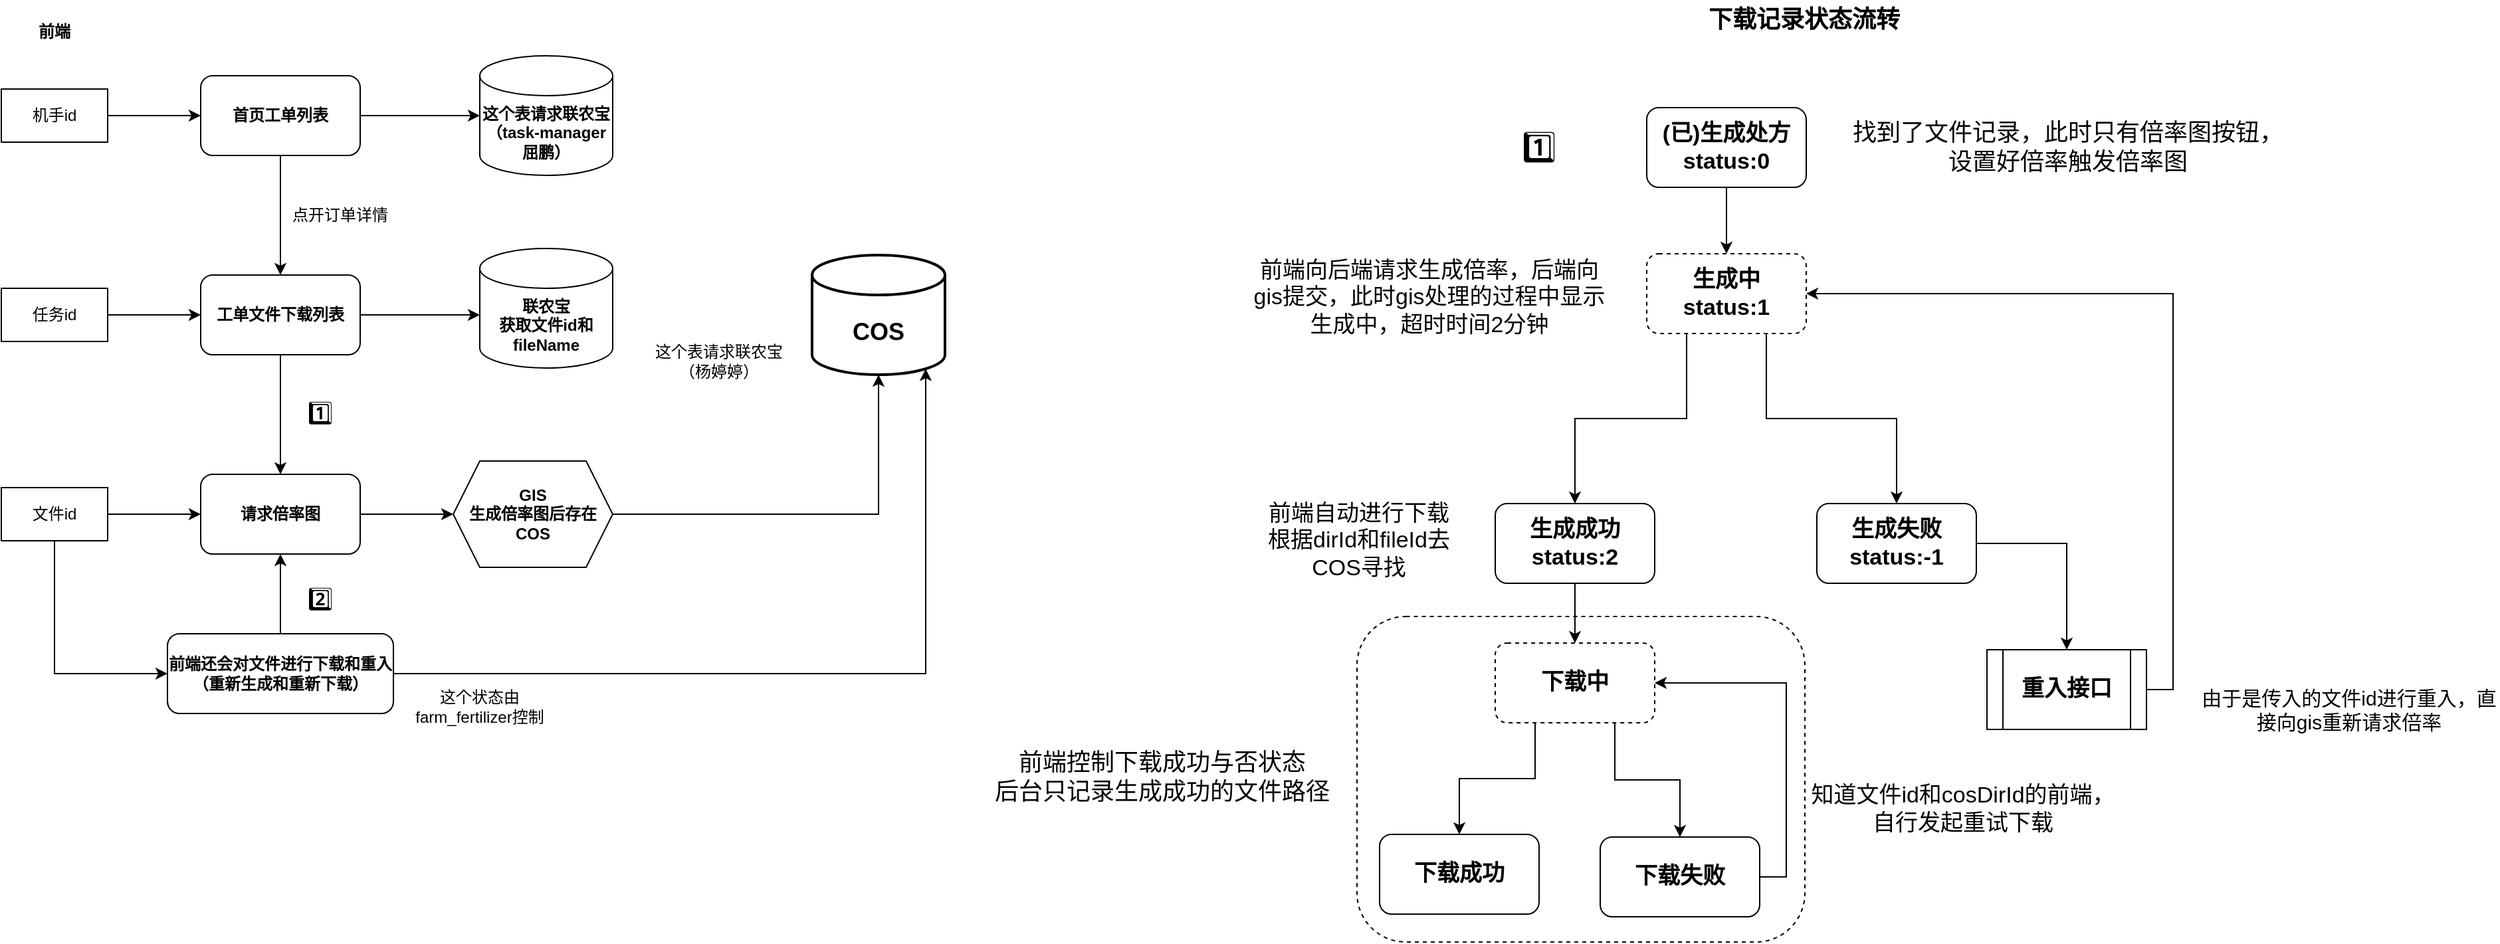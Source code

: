 <mxfile version="26.0.2">
  <diagram name="第 1 页" id="-bFmWnIOgYskP8WVXcl6">
    <mxGraphModel dx="1687" dy="989" grid="0" gridSize="10" guides="1" tooltips="1" connect="1" arrows="1" fold="1" page="0" pageScale="1" pageWidth="827" pageHeight="1169" math="0" shadow="0">
      <root>
        <mxCell id="0" />
        <mxCell id="1" parent="0" />
        <mxCell id="Cx2d999oBa-6Gh2xM0pa-79" value="" style="rounded=1;whiteSpace=wrap;html=1;dashed=1;" vertex="1" parent="1">
          <mxGeometry x="1200" y="617" width="337" height="245" as="geometry" />
        </mxCell>
        <mxCell id="Cx2d999oBa-6Gh2xM0pa-6" style="edgeStyle=orthogonalEdgeStyle;rounded=0;orthogonalLoop=1;jettySize=auto;html=1;exitX=0.5;exitY=1;exitDx=0;exitDy=0;entryX=0.5;entryY=0;entryDx=0;entryDy=0;" edge="1" parent="1" source="Cx2d999oBa-6Gh2xM0pa-1" target="Cx2d999oBa-6Gh2xM0pa-5">
          <mxGeometry relative="1" as="geometry" />
        </mxCell>
        <mxCell id="Cx2d999oBa-6Gh2xM0pa-1" value="首页工单列表" style="rounded=1;whiteSpace=wrap;html=1;fontStyle=1" vertex="1" parent="1">
          <mxGeometry x="330" y="210" width="120" height="60" as="geometry" />
        </mxCell>
        <mxCell id="Cx2d999oBa-6Gh2xM0pa-4" style="edgeStyle=orthogonalEdgeStyle;rounded=0;orthogonalLoop=1;jettySize=auto;html=1;exitX=1;exitY=0.5;exitDx=0;exitDy=0;entryX=0;entryY=0.5;entryDx=0;entryDy=0;" edge="1" parent="1" source="Cx2d999oBa-6Gh2xM0pa-3" target="Cx2d999oBa-6Gh2xM0pa-1">
          <mxGeometry relative="1" as="geometry" />
        </mxCell>
        <mxCell id="Cx2d999oBa-6Gh2xM0pa-3" value="机手id" style="rounded=0;whiteSpace=wrap;html=1;" vertex="1" parent="1">
          <mxGeometry x="180" y="220" width="80" height="40" as="geometry" />
        </mxCell>
        <mxCell id="Cx2d999oBa-6Gh2xM0pa-14" style="edgeStyle=orthogonalEdgeStyle;rounded=0;orthogonalLoop=1;jettySize=auto;html=1;exitX=1;exitY=0.5;exitDx=0;exitDy=0;" edge="1" parent="1" source="Cx2d999oBa-6Gh2xM0pa-5">
          <mxGeometry relative="1" as="geometry">
            <mxPoint x="540" y="390" as="targetPoint" />
          </mxGeometry>
        </mxCell>
        <mxCell id="Cx2d999oBa-6Gh2xM0pa-15" style="edgeStyle=orthogonalEdgeStyle;rounded=0;orthogonalLoop=1;jettySize=auto;html=1;exitX=0.5;exitY=1;exitDx=0;exitDy=0;" edge="1" parent="1" source="Cx2d999oBa-6Gh2xM0pa-5">
          <mxGeometry relative="1" as="geometry">
            <mxPoint x="390" y="510" as="targetPoint" />
          </mxGeometry>
        </mxCell>
        <mxCell id="Cx2d999oBa-6Gh2xM0pa-5" value="工单文件下载列表" style="rounded=1;whiteSpace=wrap;html=1;fontStyle=1" vertex="1" parent="1">
          <mxGeometry x="330" y="360" width="120" height="60" as="geometry" />
        </mxCell>
        <mxCell id="Cx2d999oBa-6Gh2xM0pa-7" value="点开订单详情" style="text;html=1;align=center;verticalAlign=middle;whiteSpace=wrap;rounded=0;" vertex="1" parent="1">
          <mxGeometry x="390" y="300" width="90" height="30" as="geometry" />
        </mxCell>
        <mxCell id="Cx2d999oBa-6Gh2xM0pa-9" style="edgeStyle=orthogonalEdgeStyle;rounded=0;orthogonalLoop=1;jettySize=auto;html=1;exitX=1;exitY=0.5;exitDx=0;exitDy=0;" edge="1" parent="1" source="Cx2d999oBa-6Gh2xM0pa-8" target="Cx2d999oBa-6Gh2xM0pa-5">
          <mxGeometry relative="1" as="geometry" />
        </mxCell>
        <mxCell id="Cx2d999oBa-6Gh2xM0pa-8" value="任务id" style="rounded=0;whiteSpace=wrap;html=1;" vertex="1" parent="1">
          <mxGeometry x="180" y="370" width="80" height="40" as="geometry" />
        </mxCell>
        <mxCell id="Cx2d999oBa-6Gh2xM0pa-11" value="这个表请求联农宝&lt;div&gt;（杨婷婷）&lt;/div&gt;" style="text;html=1;align=center;verticalAlign=middle;whiteSpace=wrap;rounded=0;" vertex="1" parent="1">
          <mxGeometry x="660" y="410" width="120" height="30" as="geometry" />
        </mxCell>
        <mxCell id="Cx2d999oBa-6Gh2xM0pa-18" style="edgeStyle=orthogonalEdgeStyle;rounded=0;orthogonalLoop=1;jettySize=auto;html=1;exitX=1;exitY=0.5;exitDx=0;exitDy=0;entryX=0;entryY=0.5;entryDx=0;entryDy=0;" edge="1" parent="1" source="Cx2d999oBa-6Gh2xM0pa-16" target="Cx2d999oBa-6Gh2xM0pa-17">
          <mxGeometry relative="1" as="geometry" />
        </mxCell>
        <mxCell id="Cx2d999oBa-6Gh2xM0pa-29" style="edgeStyle=orthogonalEdgeStyle;rounded=0;orthogonalLoop=1;jettySize=auto;html=1;exitX=0.5;exitY=1;exitDx=0;exitDy=0;entryX=0;entryY=0.5;entryDx=0;entryDy=0;" edge="1" parent="1" source="Cx2d999oBa-6Gh2xM0pa-16" target="Cx2d999oBa-6Gh2xM0pa-28">
          <mxGeometry relative="1" as="geometry" />
        </mxCell>
        <mxCell id="Cx2d999oBa-6Gh2xM0pa-16" value="文件id" style="rounded=0;whiteSpace=wrap;html=1;" vertex="1" parent="1">
          <mxGeometry x="180" y="520" width="80" height="40" as="geometry" />
        </mxCell>
        <mxCell id="Cx2d999oBa-6Gh2xM0pa-27" style="edgeStyle=orthogonalEdgeStyle;rounded=0;orthogonalLoop=1;jettySize=auto;html=1;exitX=1;exitY=0.5;exitDx=0;exitDy=0;" edge="1" parent="1" source="Cx2d999oBa-6Gh2xM0pa-17" target="Cx2d999oBa-6Gh2xM0pa-26">
          <mxGeometry relative="1" as="geometry" />
        </mxCell>
        <mxCell id="Cx2d999oBa-6Gh2xM0pa-17" value="请求倍率图" style="rounded=1;whiteSpace=wrap;html=1;fontStyle=1" vertex="1" parent="1">
          <mxGeometry x="330" y="510" width="120" height="60" as="geometry" />
        </mxCell>
        <mxCell id="Cx2d999oBa-6Gh2xM0pa-19" value="&lt;span style=&quot;font-weight: 700;&quot;&gt;联农宝&lt;/span&gt;&lt;div style=&quot;font-weight: 700;&quot;&gt;获取文件id和fileName&lt;/div&gt;" style="shape=cylinder3;whiteSpace=wrap;html=1;boundedLbl=1;backgroundOutline=1;size=15;" vertex="1" parent="1">
          <mxGeometry x="540" y="340" width="100" height="90" as="geometry" />
        </mxCell>
        <mxCell id="Cx2d999oBa-6Gh2xM0pa-22" value="这个表请求联农宝（task-manager&lt;div&gt;屈鹏）&lt;br&gt;&lt;/div&gt;" style="shape=cylinder3;whiteSpace=wrap;html=1;boundedLbl=1;backgroundOutline=1;size=15;fontStyle=1" vertex="1" parent="1">
          <mxGeometry x="540" y="195" width="100" height="90" as="geometry" />
        </mxCell>
        <mxCell id="Cx2d999oBa-6Gh2xM0pa-23" style="edgeStyle=orthogonalEdgeStyle;rounded=0;orthogonalLoop=1;jettySize=auto;html=1;exitX=1;exitY=0.5;exitDx=0;exitDy=0;entryX=0;entryY=0.5;entryDx=0;entryDy=0;entryPerimeter=0;" edge="1" parent="1" source="Cx2d999oBa-6Gh2xM0pa-1" target="Cx2d999oBa-6Gh2xM0pa-22">
          <mxGeometry relative="1" as="geometry" />
        </mxCell>
        <mxCell id="Cx2d999oBa-6Gh2xM0pa-25" value="COS" style="shape=cylinder3;whiteSpace=wrap;html=1;boundedLbl=1;backgroundOutline=1;size=15;fontStyle=1;strokeWidth=2;perimeterSpacing=0;fontSize=18;" vertex="1" parent="1">
          <mxGeometry x="790" y="345" width="100" height="90" as="geometry" />
        </mxCell>
        <mxCell id="Cx2d999oBa-6Gh2xM0pa-26" value="&lt;b&gt;GIS&lt;/b&gt;&lt;div&gt;&lt;b&gt;生成倍率图后存在COS&lt;/b&gt;&lt;/div&gt;" style="shape=hexagon;perimeter=hexagonPerimeter2;whiteSpace=wrap;html=1;fixedSize=1;" vertex="1" parent="1">
          <mxGeometry x="520" y="500" width="120" height="80" as="geometry" />
        </mxCell>
        <mxCell id="Cx2d999oBa-6Gh2xM0pa-33" style="edgeStyle=orthogonalEdgeStyle;rounded=0;orthogonalLoop=1;jettySize=auto;html=1;exitX=0.5;exitY=0;exitDx=0;exitDy=0;entryX=0.5;entryY=1;entryDx=0;entryDy=0;" edge="1" parent="1" source="Cx2d999oBa-6Gh2xM0pa-28" target="Cx2d999oBa-6Gh2xM0pa-17">
          <mxGeometry relative="1" as="geometry" />
        </mxCell>
        <mxCell id="Cx2d999oBa-6Gh2xM0pa-28" value="前端还会对文件进行下载和重入&lt;div&gt;（重新生成和重新下载）&lt;/div&gt;" style="rounded=1;whiteSpace=wrap;html=1;fontStyle=1" vertex="1" parent="1">
          <mxGeometry x="305" y="630" width="170" height="60" as="geometry" />
        </mxCell>
        <mxCell id="Cx2d999oBa-6Gh2xM0pa-30" value="这个状态由farm_fertilizer控制" style="text;html=1;align=center;verticalAlign=middle;whiteSpace=wrap;rounded=0;" vertex="1" parent="1">
          <mxGeometry x="490" y="670" width="100" height="30" as="geometry" />
        </mxCell>
        <mxCell id="Cx2d999oBa-6Gh2xM0pa-31" style="edgeStyle=orthogonalEdgeStyle;rounded=0;orthogonalLoop=1;jettySize=auto;html=1;exitX=1;exitY=0.5;exitDx=0;exitDy=0;entryX=0.5;entryY=1;entryDx=0;entryDy=0;entryPerimeter=0;" edge="1" parent="1" source="Cx2d999oBa-6Gh2xM0pa-26" target="Cx2d999oBa-6Gh2xM0pa-25">
          <mxGeometry relative="1" as="geometry" />
        </mxCell>
        <mxCell id="Cx2d999oBa-6Gh2xM0pa-34" style="edgeStyle=orthogonalEdgeStyle;rounded=0;orthogonalLoop=1;jettySize=auto;html=1;exitX=1;exitY=0.5;exitDx=0;exitDy=0;entryX=0.855;entryY=1;entryDx=0;entryDy=-4.35;entryPerimeter=0;" edge="1" parent="1" source="Cx2d999oBa-6Gh2xM0pa-28" target="Cx2d999oBa-6Gh2xM0pa-25">
          <mxGeometry relative="1" as="geometry" />
        </mxCell>
        <mxCell id="Cx2d999oBa-6Gh2xM0pa-35" value="&lt;font style=&quot;font-size: 17px;&quot;&gt;1️⃣&lt;/font&gt;" style="text;html=1;align=center;verticalAlign=middle;whiteSpace=wrap;rounded=0;" vertex="1" parent="1">
          <mxGeometry x="390" y="450" width="60" height="30" as="geometry" />
        </mxCell>
        <mxCell id="Cx2d999oBa-6Gh2xM0pa-36" value="&lt;font style=&quot;font-size: 17px;&quot;&gt;2️⃣&lt;/font&gt;" style="text;html=1;align=center;verticalAlign=middle;whiteSpace=wrap;rounded=0;" vertex="1" parent="1">
          <mxGeometry x="390" y="590" width="60" height="30" as="geometry" />
        </mxCell>
        <mxCell id="Cx2d999oBa-6Gh2xM0pa-37" value="前端" style="text;html=1;align=center;verticalAlign=middle;whiteSpace=wrap;rounded=0;fontStyle=1" vertex="1" parent="1">
          <mxGeometry x="190" y="162" width="60" height="30" as="geometry" />
        </mxCell>
        <mxCell id="Cx2d999oBa-6Gh2xM0pa-38" value="&lt;font style=&quot;font-size: 23px;&quot;&gt;1️⃣&lt;/font&gt;" style="text;html=1;align=center;verticalAlign=middle;whiteSpace=wrap;rounded=0;" vertex="1" parent="1">
          <mxGeometry x="1307" y="249" width="60" height="30" as="geometry" />
        </mxCell>
        <mxCell id="Cx2d999oBa-6Gh2xM0pa-45" style="edgeStyle=orthogonalEdgeStyle;rounded=0;orthogonalLoop=1;jettySize=auto;html=1;exitX=0.5;exitY=1;exitDx=0;exitDy=0;entryX=0.5;entryY=0;entryDx=0;entryDy=0;" edge="1" parent="1" source="Cx2d999oBa-6Gh2xM0pa-39" target="Cx2d999oBa-6Gh2xM0pa-42">
          <mxGeometry relative="1" as="geometry" />
        </mxCell>
        <mxCell id="Cx2d999oBa-6Gh2xM0pa-39" value="&lt;font style=&quot;font-size: 17px;&quot;&gt;(已)生成处方&lt;/font&gt;&lt;div&gt;&lt;font style=&quot;font-size: 17px;&quot;&gt;status:0&lt;br&gt;&lt;/font&gt;&lt;/div&gt;" style="rounded=1;whiteSpace=wrap;html=1;fontStyle=1" vertex="1" parent="1">
          <mxGeometry x="1418" y="234" width="120" height="60" as="geometry" />
        </mxCell>
        <mxCell id="Cx2d999oBa-6Gh2xM0pa-40" value="&lt;b&gt;&lt;font style=&quot;font-size: 18px;&quot;&gt;下载记录状态流转&lt;/font&gt;&lt;/b&gt;" style="text;html=1;align=center;verticalAlign=middle;whiteSpace=wrap;rounded=0;" vertex="1" parent="1">
          <mxGeometry x="1383" y="153" width="307" height="30" as="geometry" />
        </mxCell>
        <mxCell id="Cx2d999oBa-6Gh2xM0pa-41" value="找到了文件记录，此时只有倍率图按钮，设置好倍率触发倍率图" style="text;html=1;align=center;verticalAlign=middle;whiteSpace=wrap;rounded=0;fontSize=18;" vertex="1" parent="1">
          <mxGeometry x="1565" y="249" width="340" height="30" as="geometry" />
        </mxCell>
        <mxCell id="Cx2d999oBa-6Gh2xM0pa-49" style="edgeStyle=orthogonalEdgeStyle;rounded=0;orthogonalLoop=1;jettySize=auto;html=1;exitX=0.25;exitY=1;exitDx=0;exitDy=0;" edge="1" parent="1" source="Cx2d999oBa-6Gh2xM0pa-42" target="Cx2d999oBa-6Gh2xM0pa-46">
          <mxGeometry relative="1" as="geometry" />
        </mxCell>
        <mxCell id="Cx2d999oBa-6Gh2xM0pa-50" style="edgeStyle=orthogonalEdgeStyle;rounded=0;orthogonalLoop=1;jettySize=auto;html=1;exitX=0.75;exitY=1;exitDx=0;exitDy=0;entryX=0.5;entryY=0;entryDx=0;entryDy=0;" edge="1" parent="1" source="Cx2d999oBa-6Gh2xM0pa-42" target="Cx2d999oBa-6Gh2xM0pa-48">
          <mxGeometry relative="1" as="geometry" />
        </mxCell>
        <mxCell id="Cx2d999oBa-6Gh2xM0pa-42" value="&lt;font style=&quot;font-size: 17px;&quot;&gt;生成中&lt;/font&gt;&lt;div&gt;&lt;font style=&quot;font-size: 17px;&quot;&gt;status:1&lt;br&gt;&lt;/font&gt;&lt;/div&gt;" style="rounded=1;whiteSpace=wrap;html=1;fontStyle=1;dashed=1;" vertex="1" parent="1">
          <mxGeometry x="1418" y="344" width="120" height="60" as="geometry" />
        </mxCell>
        <mxCell id="Cx2d999oBa-6Gh2xM0pa-43" value="前端向后端请求生成倍率，后端向gis提交，此时gis处理的过程中显示生成中，超时时间2分钟" style="text;html=1;align=center;verticalAlign=middle;whiteSpace=wrap;rounded=0;fontSize=17;" vertex="1" parent="1">
          <mxGeometry x="1116" y="362" width="277" height="30" as="geometry" />
        </mxCell>
        <mxCell id="Cx2d999oBa-6Gh2xM0pa-58" style="edgeStyle=orthogonalEdgeStyle;rounded=0;orthogonalLoop=1;jettySize=auto;html=1;exitX=0.5;exitY=1;exitDx=0;exitDy=0;entryX=0.5;entryY=0;entryDx=0;entryDy=0;" edge="1" parent="1" source="Cx2d999oBa-6Gh2xM0pa-46" target="Cx2d999oBa-6Gh2xM0pa-57">
          <mxGeometry relative="1" as="geometry" />
        </mxCell>
        <mxCell id="Cx2d999oBa-6Gh2xM0pa-46" value="&lt;font style=&quot;font-size: 17px;&quot;&gt;生成成功&lt;/font&gt;&lt;div&gt;&lt;span style=&quot;font-size: 17px;&quot;&gt;status:2&lt;/span&gt;&lt;/div&gt;" style="rounded=1;whiteSpace=wrap;html=1;fontStyle=1" vertex="1" parent="1">
          <mxGeometry x="1304" y="532" width="120" height="60" as="geometry" />
        </mxCell>
        <mxCell id="Cx2d999oBa-6Gh2xM0pa-67" style="edgeStyle=orthogonalEdgeStyle;rounded=0;orthogonalLoop=1;jettySize=auto;html=1;exitX=1;exitY=0.5;exitDx=0;exitDy=0;entryX=0.5;entryY=0;entryDx=0;entryDy=0;" edge="1" parent="1" source="Cx2d999oBa-6Gh2xM0pa-48" target="Cx2d999oBa-6Gh2xM0pa-66">
          <mxGeometry relative="1" as="geometry" />
        </mxCell>
        <mxCell id="Cx2d999oBa-6Gh2xM0pa-48" value="&lt;font style=&quot;font-size: 17px;&quot;&gt;生成失败&lt;/font&gt;&lt;div&gt;&lt;font style=&quot;font-size: 17px;&quot;&gt;status:-1&lt;br&gt;&lt;/font&gt;&lt;/div&gt;" style="rounded=1;whiteSpace=wrap;html=1;fontStyle=1" vertex="1" parent="1">
          <mxGeometry x="1546" y="532" width="120" height="60" as="geometry" />
        </mxCell>
        <mxCell id="Cx2d999oBa-6Gh2xM0pa-51" value="前端自动进行下载&lt;br&gt;根据dirId和fileId去COS寻找" style="text;html=1;align=center;verticalAlign=middle;whiteSpace=wrap;rounded=0;fontSize=17;" vertex="1" parent="1">
          <mxGeometry x="1127" y="545" width="149" height="30" as="geometry" />
        </mxCell>
        <mxCell id="Cx2d999oBa-6Gh2xM0pa-52" value="&lt;font style=&quot;font-size: 17px;&quot;&gt;下载成功&lt;/font&gt;" style="rounded=1;whiteSpace=wrap;html=1;fontStyle=1" vertex="1" parent="1">
          <mxGeometry x="1217" y="781" width="120" height="60" as="geometry" />
        </mxCell>
        <mxCell id="Cx2d999oBa-6Gh2xM0pa-78" style="edgeStyle=orthogonalEdgeStyle;rounded=0;orthogonalLoop=1;jettySize=auto;html=1;exitX=1;exitY=0.5;exitDx=0;exitDy=0;entryX=1;entryY=0.5;entryDx=0;entryDy=0;" edge="1" parent="1" source="Cx2d999oBa-6Gh2xM0pa-53" target="Cx2d999oBa-6Gh2xM0pa-57">
          <mxGeometry relative="1" as="geometry" />
        </mxCell>
        <mxCell id="Cx2d999oBa-6Gh2xM0pa-53" value="&lt;font style=&quot;font-size: 17px;&quot;&gt;下载失败&lt;/font&gt;" style="rounded=1;whiteSpace=wrap;html=1;fontStyle=1" vertex="1" parent="1">
          <mxGeometry x="1383" y="783" width="120" height="60" as="geometry" />
        </mxCell>
        <mxCell id="Cx2d999oBa-6Gh2xM0pa-59" style="edgeStyle=orthogonalEdgeStyle;rounded=0;orthogonalLoop=1;jettySize=auto;html=1;exitX=0.25;exitY=1;exitDx=0;exitDy=0;entryX=0.5;entryY=0;entryDx=0;entryDy=0;" edge="1" parent="1" source="Cx2d999oBa-6Gh2xM0pa-57" target="Cx2d999oBa-6Gh2xM0pa-52">
          <mxGeometry relative="1" as="geometry" />
        </mxCell>
        <mxCell id="Cx2d999oBa-6Gh2xM0pa-60" style="edgeStyle=orthogonalEdgeStyle;rounded=0;orthogonalLoop=1;jettySize=auto;html=1;exitX=0.75;exitY=1;exitDx=0;exitDy=0;entryX=0.5;entryY=0;entryDx=0;entryDy=0;" edge="1" parent="1" source="Cx2d999oBa-6Gh2xM0pa-57" target="Cx2d999oBa-6Gh2xM0pa-53">
          <mxGeometry relative="1" as="geometry" />
        </mxCell>
        <mxCell id="Cx2d999oBa-6Gh2xM0pa-57" value="&lt;font style=&quot;font-size: 17px;&quot;&gt;下载中&lt;/font&gt;" style="rounded=1;whiteSpace=wrap;html=1;fontStyle=1;dashed=1;" vertex="1" parent="1">
          <mxGeometry x="1304" y="637" width="120" height="60" as="geometry" />
        </mxCell>
        <mxCell id="Cx2d999oBa-6Gh2xM0pa-77" style="edgeStyle=orthogonalEdgeStyle;rounded=0;orthogonalLoop=1;jettySize=auto;html=1;exitX=1;exitY=0.5;exitDx=0;exitDy=0;entryX=1;entryY=0.5;entryDx=0;entryDy=0;" edge="1" parent="1" source="Cx2d999oBa-6Gh2xM0pa-66" target="Cx2d999oBa-6Gh2xM0pa-42">
          <mxGeometry relative="1" as="geometry" />
        </mxCell>
        <mxCell id="Cx2d999oBa-6Gh2xM0pa-66" value="&lt;span style=&quot;font-size: 17px; font-weight: 700;&quot;&gt;重入接口&lt;/span&gt;" style="shape=process;whiteSpace=wrap;html=1;backgroundOutline=1;" vertex="1" parent="1">
          <mxGeometry x="1674" y="642" width="120" height="60" as="geometry" />
        </mxCell>
        <mxCell id="Cx2d999oBa-6Gh2xM0pa-75" value="由于是传入的文件id进行重入，直接向gis重新请求倍率" style="text;html=1;align=center;verticalAlign=middle;whiteSpace=wrap;rounded=0;fontSize=15;" vertex="1" parent="1">
          <mxGeometry x="1834" y="672" width="225" height="30" as="geometry" />
        </mxCell>
        <mxCell id="Cx2d999oBa-6Gh2xM0pa-76" value="知道文件id和cosDirId的前端，自行发起重试下载" style="text;html=1;align=center;verticalAlign=middle;whiteSpace=wrap;rounded=0;fontSize=17;" vertex="1" parent="1">
          <mxGeometry x="1536" y="747" width="240" height="30" as="geometry" />
        </mxCell>
        <mxCell id="Cx2d999oBa-6Gh2xM0pa-80" value="&lt;font style=&quot;font-size: 18px;&quot;&gt;前端控制下载成功与否状态&lt;/font&gt;&lt;div&gt;&lt;font style=&quot;font-size: 18px;&quot;&gt;后台只记录生成成功的文件路径&lt;/font&gt;&lt;/div&gt;" style="text;html=1;align=center;verticalAlign=middle;resizable=0;points=[];autosize=1;strokeColor=none;fillColor=none;" vertex="1" parent="1">
          <mxGeometry x="918" y="710" width="270" height="55" as="geometry" />
        </mxCell>
      </root>
    </mxGraphModel>
  </diagram>
</mxfile>
